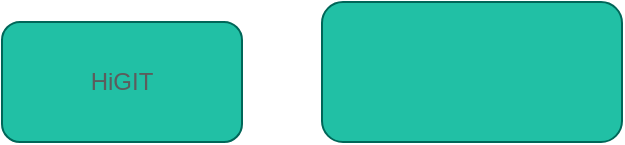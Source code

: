 <mxfile version="14.2.5" type="github">
  <diagram id="TU7IOaJb6Eo17D0d8oxV" name="第 1 页">
    <mxGraphModel dx="1052" dy="586" grid="1" gridSize="10" guides="1" tooltips="1" connect="1" arrows="1" fold="1" page="1" pageScale="1" pageWidth="827" pageHeight="1169" math="0" shadow="0">
      <root>
        <mxCell id="0" />
        <mxCell id="1" parent="0" />
        <mxCell id="AEK7xt4NDZOAvPSIdGuI-1" value="" style="rounded=1;whiteSpace=wrap;html=1;fillColor=#21C0A5;strokeColor=#006658;fontColor=#5C5C5C;" vertex="1" parent="1">
          <mxGeometry x="280" y="60" width="150" height="70" as="geometry" />
        </mxCell>
        <mxCell id="AEK7xt4NDZOAvPSIdGuI-2" value="HiGIT" style="rounded=1;whiteSpace=wrap;html=1;fillColor=#21C0A5;strokeColor=#006658;fontColor=#5C5C5C;" vertex="1" parent="1">
          <mxGeometry x="120" y="70" width="120" height="60" as="geometry" />
        </mxCell>
      </root>
    </mxGraphModel>
  </diagram>
</mxfile>
